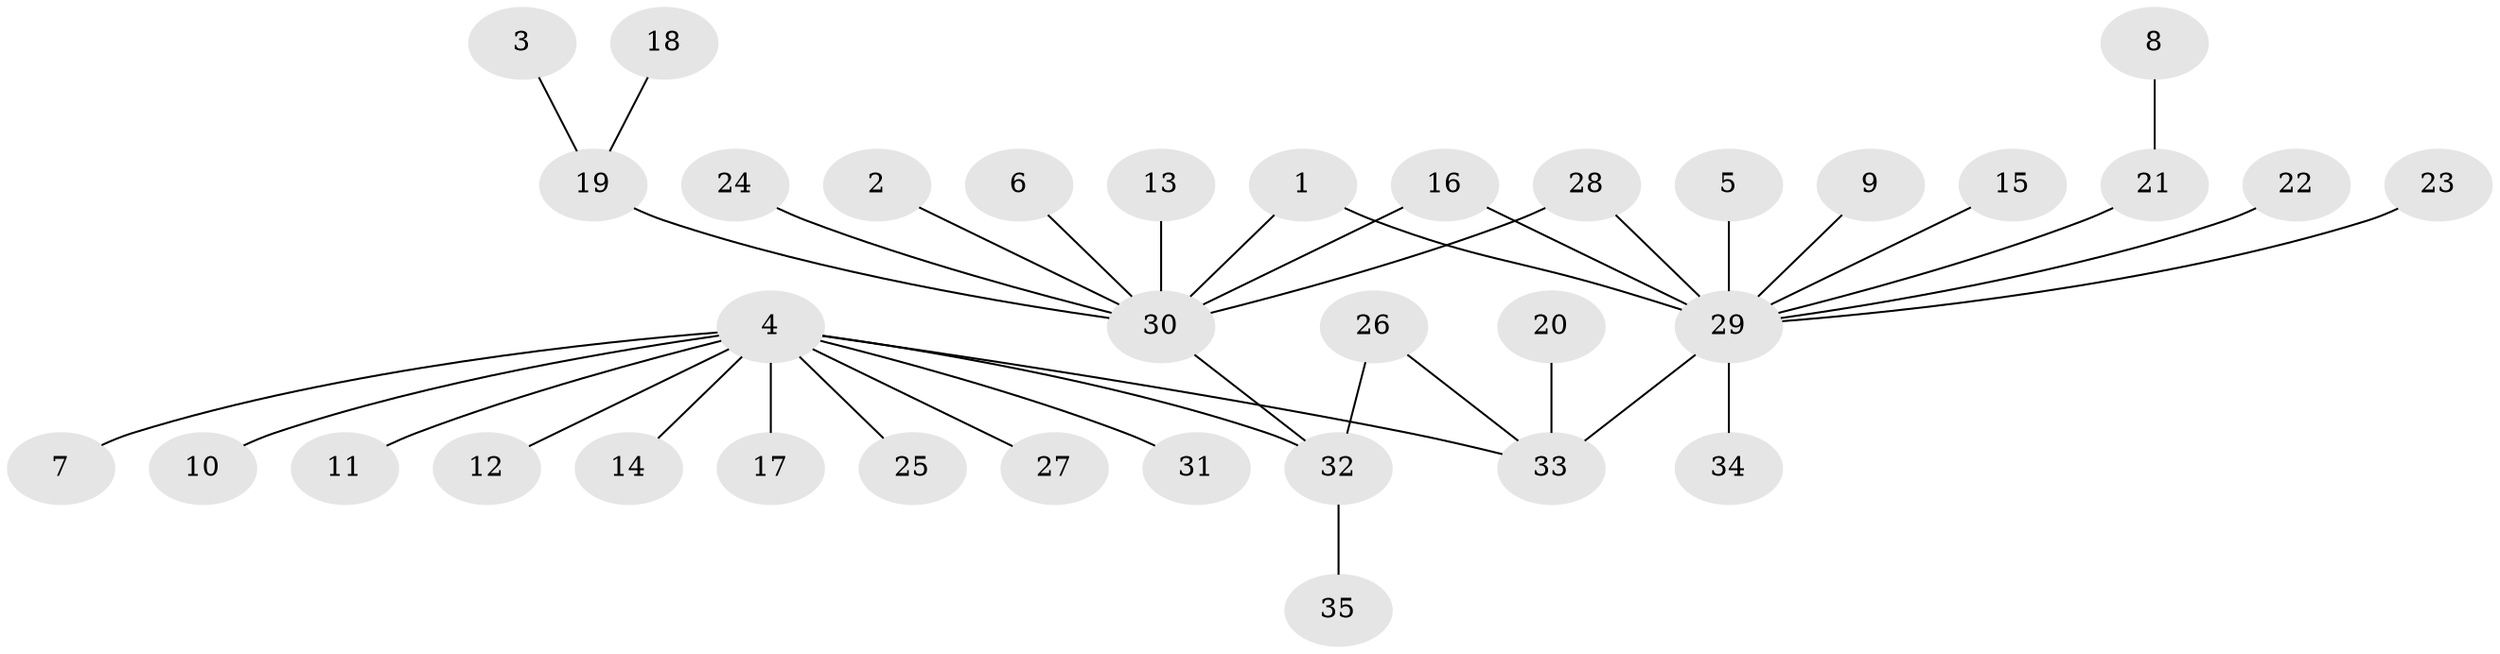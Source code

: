 // original degree distribution, {7: 0.014492753623188406, 15: 0.014492753623188406, 2: 0.21739130434782608, 13: 0.014492753623188406, 3: 0.11594202898550725, 1: 0.5797101449275363, 14: 0.014492753623188406, 5: 0.014492753623188406, 4: 0.014492753623188406}
// Generated by graph-tools (version 1.1) at 2025/49/03/09/25 03:49:49]
// undirected, 35 vertices, 38 edges
graph export_dot {
graph [start="1"]
  node [color=gray90,style=filled];
  1;
  2;
  3;
  4;
  5;
  6;
  7;
  8;
  9;
  10;
  11;
  12;
  13;
  14;
  15;
  16;
  17;
  18;
  19;
  20;
  21;
  22;
  23;
  24;
  25;
  26;
  27;
  28;
  29;
  30;
  31;
  32;
  33;
  34;
  35;
  1 -- 29 [weight=1.0];
  1 -- 30 [weight=1.0];
  2 -- 30 [weight=1.0];
  3 -- 19 [weight=1.0];
  4 -- 7 [weight=1.0];
  4 -- 10 [weight=1.0];
  4 -- 11 [weight=1.0];
  4 -- 12 [weight=1.0];
  4 -- 14 [weight=1.0];
  4 -- 17 [weight=1.0];
  4 -- 25 [weight=1.0];
  4 -- 27 [weight=1.0];
  4 -- 31 [weight=1.0];
  4 -- 32 [weight=1.0];
  4 -- 33 [weight=1.0];
  5 -- 29 [weight=1.0];
  6 -- 30 [weight=1.0];
  8 -- 21 [weight=1.0];
  9 -- 29 [weight=1.0];
  13 -- 30 [weight=1.0];
  15 -- 29 [weight=1.0];
  16 -- 29 [weight=1.0];
  16 -- 30 [weight=1.0];
  18 -- 19 [weight=1.0];
  19 -- 30 [weight=2.0];
  20 -- 33 [weight=1.0];
  21 -- 29 [weight=1.0];
  22 -- 29 [weight=1.0];
  23 -- 29 [weight=1.0];
  24 -- 30 [weight=1.0];
  26 -- 32 [weight=1.0];
  26 -- 33 [weight=1.0];
  28 -- 29 [weight=1.0];
  28 -- 30 [weight=1.0];
  29 -- 33 [weight=2.0];
  29 -- 34 [weight=1.0];
  30 -- 32 [weight=2.0];
  32 -- 35 [weight=1.0];
}

